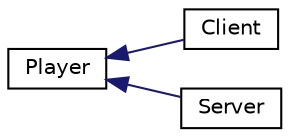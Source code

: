 digraph "Graphical Class Hierarchy"
{
  edge [fontname="Helvetica",fontsize="10",labelfontname="Helvetica",labelfontsize="10"];
  node [fontname="Helvetica",fontsize="10",shape=record];
  rankdir="LR";
  Node0 [label="Player",height=0.2,width=0.4,color="black", fillcolor="white", style="filled",URL="$classPlayer.html",tooltip="General class that generalize both servers and clients. "];
  Node0 -> Node1 [dir="back",color="midnightblue",fontsize="10",style="solid",fontname="Helvetica"];
  Node1 [label="Client",height=0.2,width=0.4,color="black", fillcolor="white", style="filled",URL="$classClient.html",tooltip="Class that implements the client (session guest) and his functions. "];
  Node0 -> Node2 [dir="back",color="midnightblue",fontsize="10",style="solid",fontname="Helvetica"];
  Node2 [label="Server",height=0.2,width=0.4,color="black", fillcolor="white", style="filled",URL="$classServer.html",tooltip="Class that implements the server (host player, session owner) and his functions. "];
}
